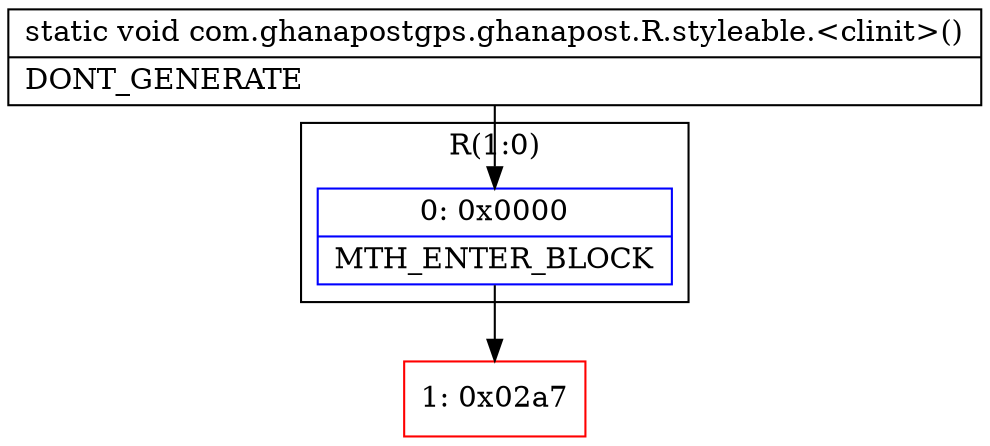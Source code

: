 digraph "CFG forcom.ghanapostgps.ghanapost.R.styleable.\<clinit\>()V" {
subgraph cluster_Region_565068735 {
label = "R(1:0)";
node [shape=record,color=blue];
Node_0 [shape=record,label="{0\:\ 0x0000|MTH_ENTER_BLOCK\l}"];
}
Node_1 [shape=record,color=red,label="{1\:\ 0x02a7}"];
MethodNode[shape=record,label="{static void com.ghanapostgps.ghanapost.R.styleable.\<clinit\>()  | DONT_GENERATE\l}"];
MethodNode -> Node_0;
Node_0 -> Node_1;
}

